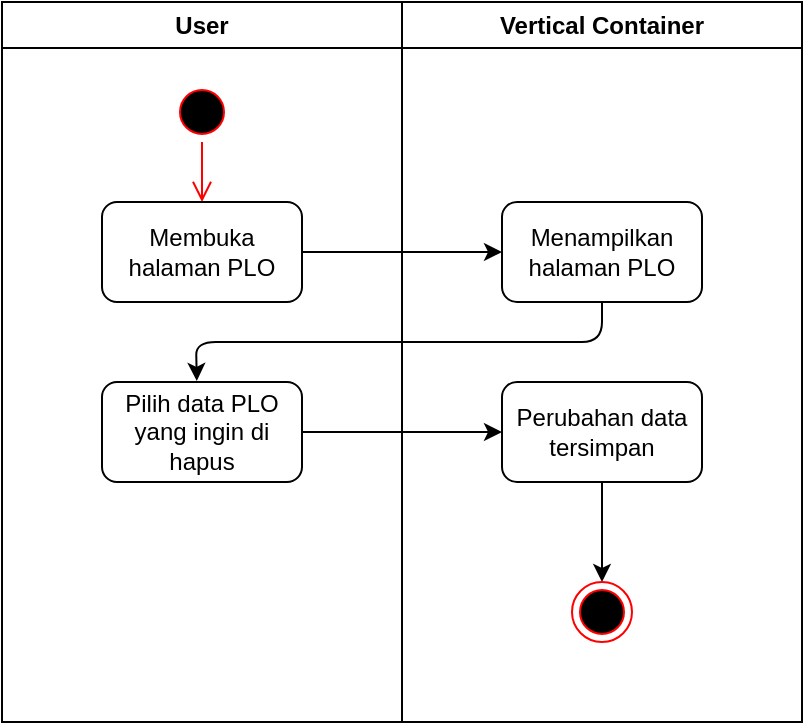 <mxfile>
    <diagram id="ZniFzH25NhnQSn2HjZp7" name="Page-1">
        <mxGraphModel dx="904" dy="493" grid="1" gridSize="10" guides="1" tooltips="1" connect="1" arrows="1" fold="1" page="1" pageScale="1" pageWidth="850" pageHeight="1100" math="0" shadow="0">
            <root>
                <mxCell id="0"/>
                <mxCell id="1" parent="0"/>
                <mxCell id="2" value="Vertical Container" style="swimlane;whiteSpace=wrap;html=1;" vertex="1" parent="1">
                    <mxGeometry x="280" y="80" width="200" height="360" as="geometry"/>
                </mxCell>
                <mxCell id="7" value="Menampilkan halaman PLO" style="rounded=1;whiteSpace=wrap;html=1;" vertex="1" parent="2">
                    <mxGeometry x="50" y="100" width="100" height="50" as="geometry"/>
                </mxCell>
                <mxCell id="16" value="" style="edgeStyle=none;html=1;" edge="1" parent="2" source="11" target="15">
                    <mxGeometry relative="1" as="geometry"/>
                </mxCell>
                <mxCell id="11" value="Perubahan data tersimpan" style="rounded=1;whiteSpace=wrap;html=1;" vertex="1" parent="2">
                    <mxGeometry x="50" y="190" width="100" height="50" as="geometry"/>
                </mxCell>
                <mxCell id="15" value="" style="ellipse;html=1;shape=endState;fillColor=#000000;strokeColor=#ff0000;" vertex="1" parent="2">
                    <mxGeometry x="85" y="290" width="30" height="30" as="geometry"/>
                </mxCell>
                <mxCell id="3" value="User" style="swimlane;whiteSpace=wrap;html=1;" vertex="1" parent="1">
                    <mxGeometry x="80" y="80" width="200" height="360" as="geometry"/>
                </mxCell>
                <mxCell id="4" value="" style="ellipse;html=1;shape=startState;fillColor=#000000;strokeColor=#ff0000;" vertex="1" parent="3">
                    <mxGeometry x="85" y="40" width="30" height="30" as="geometry"/>
                </mxCell>
                <mxCell id="5" value="" style="edgeStyle=orthogonalEdgeStyle;html=1;verticalAlign=bottom;endArrow=open;endSize=8;strokeColor=#ff0000;entryX=0.5;entryY=0;entryDx=0;entryDy=0;" edge="1" source="4" parent="3" target="6">
                    <mxGeometry relative="1" as="geometry">
                        <mxPoint x="100" y="130" as="targetPoint"/>
                    </mxGeometry>
                </mxCell>
                <mxCell id="6" value="Membuka halaman PLO" style="rounded=1;whiteSpace=wrap;html=1;" vertex="1" parent="3">
                    <mxGeometry x="50" y="100" width="100" height="50" as="geometry"/>
                </mxCell>
                <mxCell id="9" value="Pilih data PLO yang ingin di hapus" style="rounded=1;whiteSpace=wrap;html=1;" vertex="1" parent="3">
                    <mxGeometry x="50" y="190" width="100" height="50" as="geometry"/>
                </mxCell>
                <mxCell id="8" value="" style="edgeStyle=none;html=1;" edge="1" parent="1" source="6" target="7">
                    <mxGeometry relative="1" as="geometry"/>
                </mxCell>
                <mxCell id="10" value="" style="edgeStyle=none;html=1;entryX=0.474;entryY=-0.011;entryDx=0;entryDy=0;entryPerimeter=0;" edge="1" parent="1" source="7" target="9">
                    <mxGeometry relative="1" as="geometry">
                        <Array as="points">
                            <mxPoint x="380" y="250"/>
                            <mxPoint x="177" y="250"/>
                        </Array>
                    </mxGeometry>
                </mxCell>
                <mxCell id="12" value="" style="edgeStyle=none;html=1;" edge="1" parent="1" source="9" target="11">
                    <mxGeometry relative="1" as="geometry"/>
                </mxCell>
            </root>
        </mxGraphModel>
    </diagram>
</mxfile>